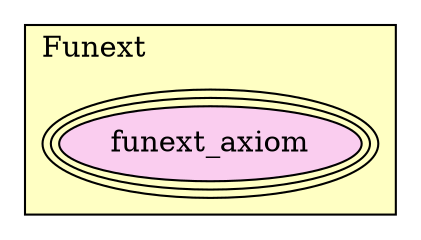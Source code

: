 digraph HoTT_Axioms_Funext {
  graph [ratio=0.5]
  node [style=filled]
Funext_funext_axiom [label="funext_axiom", URL=<Funext.html#funext_axiom>, peripheries=3, fillcolor="#FACDEF"] ;
subgraph cluster_Funext { label="Funext"; fillcolor="#FFFFC3"; labeljust=l; style=filled 
Funext_funext_axiom; };
} /* END */
